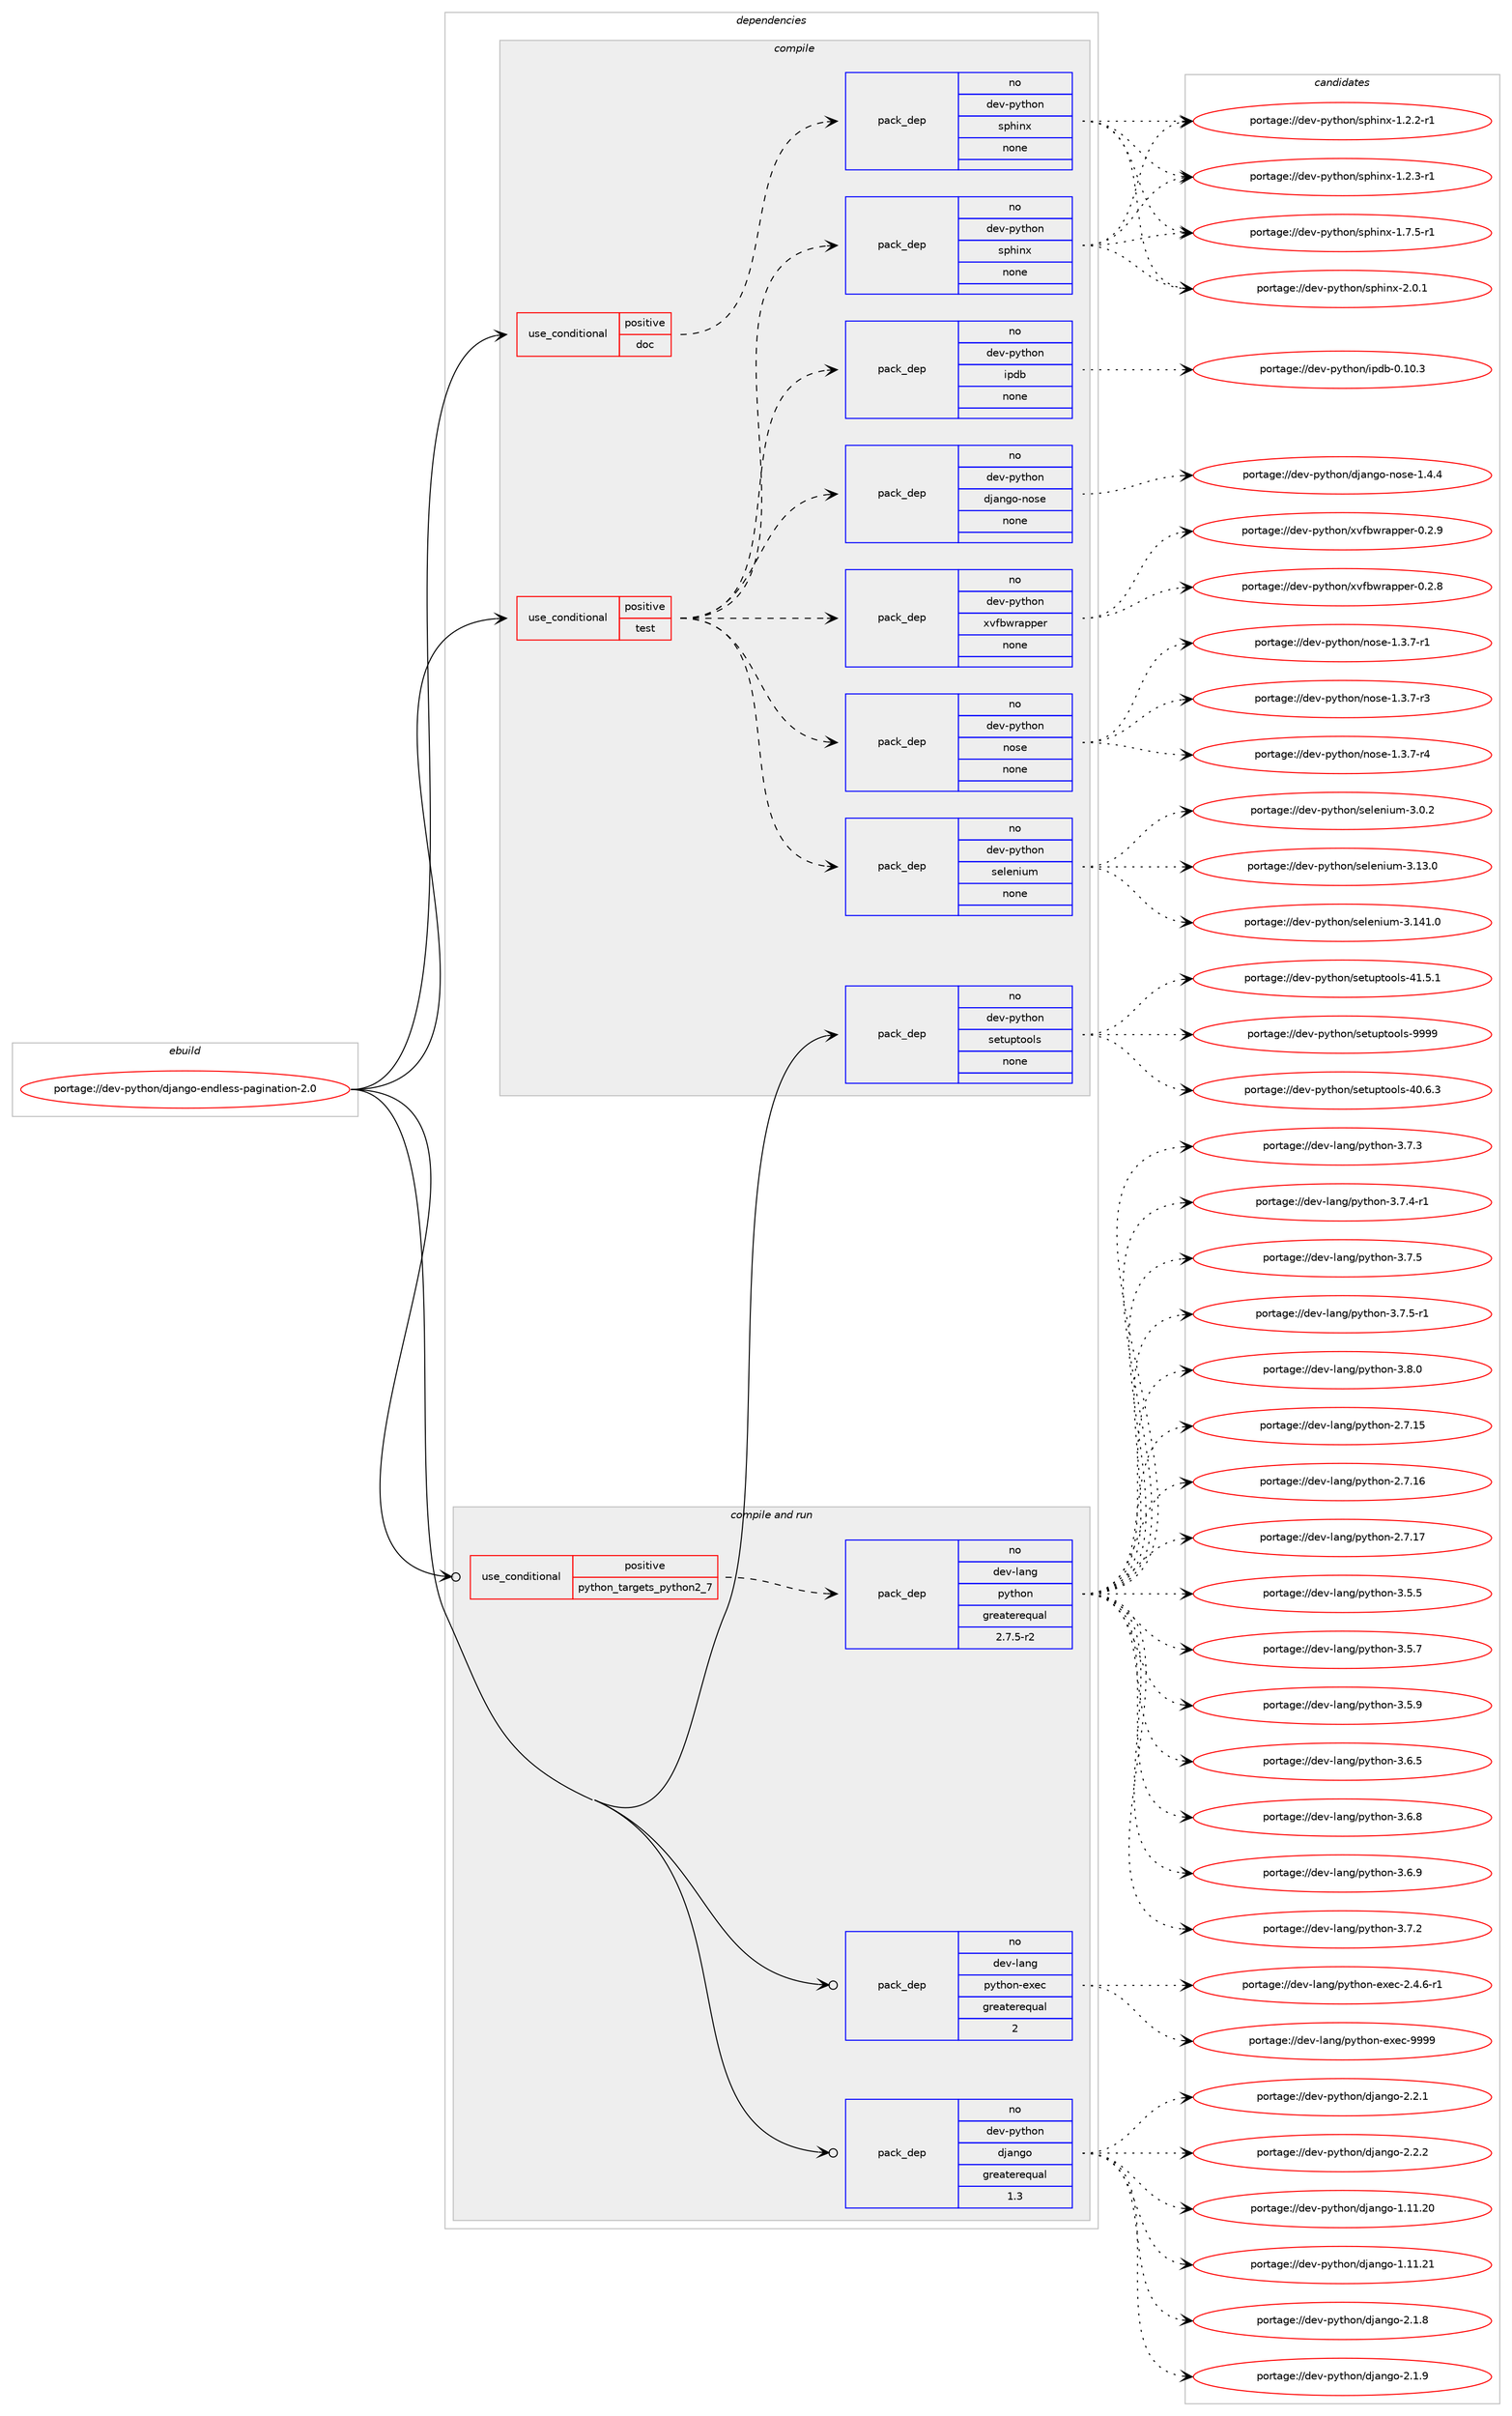 digraph prolog {

# *************
# Graph options
# *************

newrank=true;
concentrate=true;
compound=true;
graph [rankdir=LR,fontname=Helvetica,fontsize=10,ranksep=1.5];#, ranksep=2.5, nodesep=0.2];
edge  [arrowhead=vee];
node  [fontname=Helvetica,fontsize=10];

# **********
# The ebuild
# **********

subgraph cluster_leftcol {
color=gray;
rank=same;
label=<<i>ebuild</i>>;
id [label="portage://dev-python/django-endless-pagination-2.0", color=red, width=4, href="../dev-python/django-endless-pagination-2.0.svg"];
}

# ****************
# The dependencies
# ****************

subgraph cluster_midcol {
color=gray;
label=<<i>dependencies</i>>;
subgraph cluster_compile {
fillcolor="#eeeeee";
style=filled;
label=<<i>compile</i>>;
subgraph cond27869 {
dependency136990 [label=<<TABLE BORDER="0" CELLBORDER="1" CELLSPACING="0" CELLPADDING="4"><TR><TD ROWSPAN="3" CELLPADDING="10">use_conditional</TD></TR><TR><TD>positive</TD></TR><TR><TD>doc</TD></TR></TABLE>>, shape=none, color=red];
subgraph pack105796 {
dependency136991 [label=<<TABLE BORDER="0" CELLBORDER="1" CELLSPACING="0" CELLPADDING="4" WIDTH="220"><TR><TD ROWSPAN="6" CELLPADDING="30">pack_dep</TD></TR><TR><TD WIDTH="110">no</TD></TR><TR><TD>dev-python</TD></TR><TR><TD>sphinx</TD></TR><TR><TD>none</TD></TR><TR><TD></TD></TR></TABLE>>, shape=none, color=blue];
}
dependency136990:e -> dependency136991:w [weight=20,style="dashed",arrowhead="vee"];
}
id:e -> dependency136990:w [weight=20,style="solid",arrowhead="vee"];
subgraph cond27870 {
dependency136992 [label=<<TABLE BORDER="0" CELLBORDER="1" CELLSPACING="0" CELLPADDING="4"><TR><TD ROWSPAN="3" CELLPADDING="10">use_conditional</TD></TR><TR><TD>positive</TD></TR><TR><TD>test</TD></TR></TABLE>>, shape=none, color=red];
subgraph pack105797 {
dependency136993 [label=<<TABLE BORDER="0" CELLBORDER="1" CELLSPACING="0" CELLPADDING="4" WIDTH="220"><TR><TD ROWSPAN="6" CELLPADDING="30">pack_dep</TD></TR><TR><TD WIDTH="110">no</TD></TR><TR><TD>dev-python</TD></TR><TR><TD>django-nose</TD></TR><TR><TD>none</TD></TR><TR><TD></TD></TR></TABLE>>, shape=none, color=blue];
}
dependency136992:e -> dependency136993:w [weight=20,style="dashed",arrowhead="vee"];
subgraph pack105798 {
dependency136994 [label=<<TABLE BORDER="0" CELLBORDER="1" CELLSPACING="0" CELLPADDING="4" WIDTH="220"><TR><TD ROWSPAN="6" CELLPADDING="30">pack_dep</TD></TR><TR><TD WIDTH="110">no</TD></TR><TR><TD>dev-python</TD></TR><TR><TD>ipdb</TD></TR><TR><TD>none</TD></TR><TR><TD></TD></TR></TABLE>>, shape=none, color=blue];
}
dependency136992:e -> dependency136994:w [weight=20,style="dashed",arrowhead="vee"];
subgraph pack105799 {
dependency136995 [label=<<TABLE BORDER="0" CELLBORDER="1" CELLSPACING="0" CELLPADDING="4" WIDTH="220"><TR><TD ROWSPAN="6" CELLPADDING="30">pack_dep</TD></TR><TR><TD WIDTH="110">no</TD></TR><TR><TD>dev-python</TD></TR><TR><TD>nose</TD></TR><TR><TD>none</TD></TR><TR><TD></TD></TR></TABLE>>, shape=none, color=blue];
}
dependency136992:e -> dependency136995:w [weight=20,style="dashed",arrowhead="vee"];
subgraph pack105800 {
dependency136996 [label=<<TABLE BORDER="0" CELLBORDER="1" CELLSPACING="0" CELLPADDING="4" WIDTH="220"><TR><TD ROWSPAN="6" CELLPADDING="30">pack_dep</TD></TR><TR><TD WIDTH="110">no</TD></TR><TR><TD>dev-python</TD></TR><TR><TD>selenium</TD></TR><TR><TD>none</TD></TR><TR><TD></TD></TR></TABLE>>, shape=none, color=blue];
}
dependency136992:e -> dependency136996:w [weight=20,style="dashed",arrowhead="vee"];
subgraph pack105801 {
dependency136997 [label=<<TABLE BORDER="0" CELLBORDER="1" CELLSPACING="0" CELLPADDING="4" WIDTH="220"><TR><TD ROWSPAN="6" CELLPADDING="30">pack_dep</TD></TR><TR><TD WIDTH="110">no</TD></TR><TR><TD>dev-python</TD></TR><TR><TD>sphinx</TD></TR><TR><TD>none</TD></TR><TR><TD></TD></TR></TABLE>>, shape=none, color=blue];
}
dependency136992:e -> dependency136997:w [weight=20,style="dashed",arrowhead="vee"];
subgraph pack105802 {
dependency136998 [label=<<TABLE BORDER="0" CELLBORDER="1" CELLSPACING="0" CELLPADDING="4" WIDTH="220"><TR><TD ROWSPAN="6" CELLPADDING="30">pack_dep</TD></TR><TR><TD WIDTH="110">no</TD></TR><TR><TD>dev-python</TD></TR><TR><TD>xvfbwrapper</TD></TR><TR><TD>none</TD></TR><TR><TD></TD></TR></TABLE>>, shape=none, color=blue];
}
dependency136992:e -> dependency136998:w [weight=20,style="dashed",arrowhead="vee"];
}
id:e -> dependency136992:w [weight=20,style="solid",arrowhead="vee"];
subgraph pack105803 {
dependency136999 [label=<<TABLE BORDER="0" CELLBORDER="1" CELLSPACING="0" CELLPADDING="4" WIDTH="220"><TR><TD ROWSPAN="6" CELLPADDING="30">pack_dep</TD></TR><TR><TD WIDTH="110">no</TD></TR><TR><TD>dev-python</TD></TR><TR><TD>setuptools</TD></TR><TR><TD>none</TD></TR><TR><TD></TD></TR></TABLE>>, shape=none, color=blue];
}
id:e -> dependency136999:w [weight=20,style="solid",arrowhead="vee"];
}
subgraph cluster_compileandrun {
fillcolor="#eeeeee";
style=filled;
label=<<i>compile and run</i>>;
subgraph cond27871 {
dependency137000 [label=<<TABLE BORDER="0" CELLBORDER="1" CELLSPACING="0" CELLPADDING="4"><TR><TD ROWSPAN="3" CELLPADDING="10">use_conditional</TD></TR><TR><TD>positive</TD></TR><TR><TD>python_targets_python2_7</TD></TR></TABLE>>, shape=none, color=red];
subgraph pack105804 {
dependency137001 [label=<<TABLE BORDER="0" CELLBORDER="1" CELLSPACING="0" CELLPADDING="4" WIDTH="220"><TR><TD ROWSPAN="6" CELLPADDING="30">pack_dep</TD></TR><TR><TD WIDTH="110">no</TD></TR><TR><TD>dev-lang</TD></TR><TR><TD>python</TD></TR><TR><TD>greaterequal</TD></TR><TR><TD>2.7.5-r2</TD></TR></TABLE>>, shape=none, color=blue];
}
dependency137000:e -> dependency137001:w [weight=20,style="dashed",arrowhead="vee"];
}
id:e -> dependency137000:w [weight=20,style="solid",arrowhead="odotvee"];
subgraph pack105805 {
dependency137002 [label=<<TABLE BORDER="0" CELLBORDER="1" CELLSPACING="0" CELLPADDING="4" WIDTH="220"><TR><TD ROWSPAN="6" CELLPADDING="30">pack_dep</TD></TR><TR><TD WIDTH="110">no</TD></TR><TR><TD>dev-lang</TD></TR><TR><TD>python-exec</TD></TR><TR><TD>greaterequal</TD></TR><TR><TD>2</TD></TR></TABLE>>, shape=none, color=blue];
}
id:e -> dependency137002:w [weight=20,style="solid",arrowhead="odotvee"];
subgraph pack105806 {
dependency137003 [label=<<TABLE BORDER="0" CELLBORDER="1" CELLSPACING="0" CELLPADDING="4" WIDTH="220"><TR><TD ROWSPAN="6" CELLPADDING="30">pack_dep</TD></TR><TR><TD WIDTH="110">no</TD></TR><TR><TD>dev-python</TD></TR><TR><TD>django</TD></TR><TR><TD>greaterequal</TD></TR><TR><TD>1.3</TD></TR></TABLE>>, shape=none, color=blue];
}
id:e -> dependency137003:w [weight=20,style="solid",arrowhead="odotvee"];
}
subgraph cluster_run {
fillcolor="#eeeeee";
style=filled;
label=<<i>run</i>>;
}
}

# **************
# The candidates
# **************

subgraph cluster_choices {
rank=same;
color=gray;
label=<<i>candidates</i>>;

subgraph choice105796 {
color=black;
nodesep=1;
choiceportage10010111845112121116104111110471151121041051101204549465046504511449 [label="portage://dev-python/sphinx-1.2.2-r1", color=red, width=4,href="../dev-python/sphinx-1.2.2-r1.svg"];
choiceportage10010111845112121116104111110471151121041051101204549465046514511449 [label="portage://dev-python/sphinx-1.2.3-r1", color=red, width=4,href="../dev-python/sphinx-1.2.3-r1.svg"];
choiceportage10010111845112121116104111110471151121041051101204549465546534511449 [label="portage://dev-python/sphinx-1.7.5-r1", color=red, width=4,href="../dev-python/sphinx-1.7.5-r1.svg"];
choiceportage1001011184511212111610411111047115112104105110120455046484649 [label="portage://dev-python/sphinx-2.0.1", color=red, width=4,href="../dev-python/sphinx-2.0.1.svg"];
dependency136991:e -> choiceportage10010111845112121116104111110471151121041051101204549465046504511449:w [style=dotted,weight="100"];
dependency136991:e -> choiceportage10010111845112121116104111110471151121041051101204549465046514511449:w [style=dotted,weight="100"];
dependency136991:e -> choiceportage10010111845112121116104111110471151121041051101204549465546534511449:w [style=dotted,weight="100"];
dependency136991:e -> choiceportage1001011184511212111610411111047115112104105110120455046484649:w [style=dotted,weight="100"];
}
subgraph choice105797 {
color=black;
nodesep=1;
choiceportage10010111845112121116104111110471001069711010311145110111115101454946524652 [label="portage://dev-python/django-nose-1.4.4", color=red, width=4,href="../dev-python/django-nose-1.4.4.svg"];
dependency136993:e -> choiceportage10010111845112121116104111110471001069711010311145110111115101454946524652:w [style=dotted,weight="100"];
}
subgraph choice105798 {
color=black;
nodesep=1;
choiceportage10010111845112121116104111110471051121009845484649484651 [label="portage://dev-python/ipdb-0.10.3", color=red, width=4,href="../dev-python/ipdb-0.10.3.svg"];
dependency136994:e -> choiceportage10010111845112121116104111110471051121009845484649484651:w [style=dotted,weight="100"];
}
subgraph choice105799 {
color=black;
nodesep=1;
choiceportage10010111845112121116104111110471101111151014549465146554511449 [label="portage://dev-python/nose-1.3.7-r1", color=red, width=4,href="../dev-python/nose-1.3.7-r1.svg"];
choiceportage10010111845112121116104111110471101111151014549465146554511451 [label="portage://dev-python/nose-1.3.7-r3", color=red, width=4,href="../dev-python/nose-1.3.7-r3.svg"];
choiceportage10010111845112121116104111110471101111151014549465146554511452 [label="portage://dev-python/nose-1.3.7-r4", color=red, width=4,href="../dev-python/nose-1.3.7-r4.svg"];
dependency136995:e -> choiceportage10010111845112121116104111110471101111151014549465146554511449:w [style=dotted,weight="100"];
dependency136995:e -> choiceportage10010111845112121116104111110471101111151014549465146554511451:w [style=dotted,weight="100"];
dependency136995:e -> choiceportage10010111845112121116104111110471101111151014549465146554511452:w [style=dotted,weight="100"];
}
subgraph choice105800 {
color=black;
nodesep=1;
choiceportage1001011184511212111610411111047115101108101110105117109455146484650 [label="portage://dev-python/selenium-3.0.2", color=red, width=4,href="../dev-python/selenium-3.0.2.svg"];
choiceportage100101118451121211161041111104711510110810111010511710945514649514648 [label="portage://dev-python/selenium-3.13.0", color=red, width=4,href="../dev-python/selenium-3.13.0.svg"];
choiceportage10010111845112121116104111110471151011081011101051171094551464952494648 [label="portage://dev-python/selenium-3.141.0", color=red, width=4,href="../dev-python/selenium-3.141.0.svg"];
dependency136996:e -> choiceportage1001011184511212111610411111047115101108101110105117109455146484650:w [style=dotted,weight="100"];
dependency136996:e -> choiceportage100101118451121211161041111104711510110810111010511710945514649514648:w [style=dotted,weight="100"];
dependency136996:e -> choiceportage10010111845112121116104111110471151011081011101051171094551464952494648:w [style=dotted,weight="100"];
}
subgraph choice105801 {
color=black;
nodesep=1;
choiceportage10010111845112121116104111110471151121041051101204549465046504511449 [label="portage://dev-python/sphinx-1.2.2-r1", color=red, width=4,href="../dev-python/sphinx-1.2.2-r1.svg"];
choiceportage10010111845112121116104111110471151121041051101204549465046514511449 [label="portage://dev-python/sphinx-1.2.3-r1", color=red, width=4,href="../dev-python/sphinx-1.2.3-r1.svg"];
choiceportage10010111845112121116104111110471151121041051101204549465546534511449 [label="portage://dev-python/sphinx-1.7.5-r1", color=red, width=4,href="../dev-python/sphinx-1.7.5-r1.svg"];
choiceportage1001011184511212111610411111047115112104105110120455046484649 [label="portage://dev-python/sphinx-2.0.1", color=red, width=4,href="../dev-python/sphinx-2.0.1.svg"];
dependency136997:e -> choiceportage10010111845112121116104111110471151121041051101204549465046504511449:w [style=dotted,weight="100"];
dependency136997:e -> choiceportage10010111845112121116104111110471151121041051101204549465046514511449:w [style=dotted,weight="100"];
dependency136997:e -> choiceportage10010111845112121116104111110471151121041051101204549465546534511449:w [style=dotted,weight="100"];
dependency136997:e -> choiceportage1001011184511212111610411111047115112104105110120455046484649:w [style=dotted,weight="100"];
}
subgraph choice105802 {
color=black;
nodesep=1;
choiceportage10010111845112121116104111110471201181029811911497112112101114454846504656 [label="portage://dev-python/xvfbwrapper-0.2.8", color=red, width=4,href="../dev-python/xvfbwrapper-0.2.8.svg"];
choiceportage10010111845112121116104111110471201181029811911497112112101114454846504657 [label="portage://dev-python/xvfbwrapper-0.2.9", color=red, width=4,href="../dev-python/xvfbwrapper-0.2.9.svg"];
dependency136998:e -> choiceportage10010111845112121116104111110471201181029811911497112112101114454846504656:w [style=dotted,weight="100"];
dependency136998:e -> choiceportage10010111845112121116104111110471201181029811911497112112101114454846504657:w [style=dotted,weight="100"];
}
subgraph choice105803 {
color=black;
nodesep=1;
choiceportage100101118451121211161041111104711510111611711211611111110811545524846544651 [label="portage://dev-python/setuptools-40.6.3", color=red, width=4,href="../dev-python/setuptools-40.6.3.svg"];
choiceportage100101118451121211161041111104711510111611711211611111110811545524946534649 [label="portage://dev-python/setuptools-41.5.1", color=red, width=4,href="../dev-python/setuptools-41.5.1.svg"];
choiceportage10010111845112121116104111110471151011161171121161111111081154557575757 [label="portage://dev-python/setuptools-9999", color=red, width=4,href="../dev-python/setuptools-9999.svg"];
dependency136999:e -> choiceportage100101118451121211161041111104711510111611711211611111110811545524846544651:w [style=dotted,weight="100"];
dependency136999:e -> choiceportage100101118451121211161041111104711510111611711211611111110811545524946534649:w [style=dotted,weight="100"];
dependency136999:e -> choiceportage10010111845112121116104111110471151011161171121161111111081154557575757:w [style=dotted,weight="100"];
}
subgraph choice105804 {
color=black;
nodesep=1;
choiceportage10010111845108971101034711212111610411111045504655464953 [label="portage://dev-lang/python-2.7.15", color=red, width=4,href="../dev-lang/python-2.7.15.svg"];
choiceportage10010111845108971101034711212111610411111045504655464954 [label="portage://dev-lang/python-2.7.16", color=red, width=4,href="../dev-lang/python-2.7.16.svg"];
choiceportage10010111845108971101034711212111610411111045504655464955 [label="portage://dev-lang/python-2.7.17", color=red, width=4,href="../dev-lang/python-2.7.17.svg"];
choiceportage100101118451089711010347112121116104111110455146534653 [label="portage://dev-lang/python-3.5.5", color=red, width=4,href="../dev-lang/python-3.5.5.svg"];
choiceportage100101118451089711010347112121116104111110455146534655 [label="portage://dev-lang/python-3.5.7", color=red, width=4,href="../dev-lang/python-3.5.7.svg"];
choiceportage100101118451089711010347112121116104111110455146534657 [label="portage://dev-lang/python-3.5.9", color=red, width=4,href="../dev-lang/python-3.5.9.svg"];
choiceportage100101118451089711010347112121116104111110455146544653 [label="portage://dev-lang/python-3.6.5", color=red, width=4,href="../dev-lang/python-3.6.5.svg"];
choiceportage100101118451089711010347112121116104111110455146544656 [label="portage://dev-lang/python-3.6.8", color=red, width=4,href="../dev-lang/python-3.6.8.svg"];
choiceportage100101118451089711010347112121116104111110455146544657 [label="portage://dev-lang/python-3.6.9", color=red, width=4,href="../dev-lang/python-3.6.9.svg"];
choiceportage100101118451089711010347112121116104111110455146554650 [label="portage://dev-lang/python-3.7.2", color=red, width=4,href="../dev-lang/python-3.7.2.svg"];
choiceportage100101118451089711010347112121116104111110455146554651 [label="portage://dev-lang/python-3.7.3", color=red, width=4,href="../dev-lang/python-3.7.3.svg"];
choiceportage1001011184510897110103471121211161041111104551465546524511449 [label="portage://dev-lang/python-3.7.4-r1", color=red, width=4,href="../dev-lang/python-3.7.4-r1.svg"];
choiceportage100101118451089711010347112121116104111110455146554653 [label="portage://dev-lang/python-3.7.5", color=red, width=4,href="../dev-lang/python-3.7.5.svg"];
choiceportage1001011184510897110103471121211161041111104551465546534511449 [label="portage://dev-lang/python-3.7.5-r1", color=red, width=4,href="../dev-lang/python-3.7.5-r1.svg"];
choiceportage100101118451089711010347112121116104111110455146564648 [label="portage://dev-lang/python-3.8.0", color=red, width=4,href="../dev-lang/python-3.8.0.svg"];
dependency137001:e -> choiceportage10010111845108971101034711212111610411111045504655464953:w [style=dotted,weight="100"];
dependency137001:e -> choiceportage10010111845108971101034711212111610411111045504655464954:w [style=dotted,weight="100"];
dependency137001:e -> choiceportage10010111845108971101034711212111610411111045504655464955:w [style=dotted,weight="100"];
dependency137001:e -> choiceportage100101118451089711010347112121116104111110455146534653:w [style=dotted,weight="100"];
dependency137001:e -> choiceportage100101118451089711010347112121116104111110455146534655:w [style=dotted,weight="100"];
dependency137001:e -> choiceportage100101118451089711010347112121116104111110455146534657:w [style=dotted,weight="100"];
dependency137001:e -> choiceportage100101118451089711010347112121116104111110455146544653:w [style=dotted,weight="100"];
dependency137001:e -> choiceportage100101118451089711010347112121116104111110455146544656:w [style=dotted,weight="100"];
dependency137001:e -> choiceportage100101118451089711010347112121116104111110455146544657:w [style=dotted,weight="100"];
dependency137001:e -> choiceportage100101118451089711010347112121116104111110455146554650:w [style=dotted,weight="100"];
dependency137001:e -> choiceportage100101118451089711010347112121116104111110455146554651:w [style=dotted,weight="100"];
dependency137001:e -> choiceportage1001011184510897110103471121211161041111104551465546524511449:w [style=dotted,weight="100"];
dependency137001:e -> choiceportage100101118451089711010347112121116104111110455146554653:w [style=dotted,weight="100"];
dependency137001:e -> choiceportage1001011184510897110103471121211161041111104551465546534511449:w [style=dotted,weight="100"];
dependency137001:e -> choiceportage100101118451089711010347112121116104111110455146564648:w [style=dotted,weight="100"];
}
subgraph choice105805 {
color=black;
nodesep=1;
choiceportage10010111845108971101034711212111610411111045101120101994550465246544511449 [label="portage://dev-lang/python-exec-2.4.6-r1", color=red, width=4,href="../dev-lang/python-exec-2.4.6-r1.svg"];
choiceportage10010111845108971101034711212111610411111045101120101994557575757 [label="portage://dev-lang/python-exec-9999", color=red, width=4,href="../dev-lang/python-exec-9999.svg"];
dependency137002:e -> choiceportage10010111845108971101034711212111610411111045101120101994550465246544511449:w [style=dotted,weight="100"];
dependency137002:e -> choiceportage10010111845108971101034711212111610411111045101120101994557575757:w [style=dotted,weight="100"];
}
subgraph choice105806 {
color=black;
nodesep=1;
choiceportage1001011184511212111610411111047100106971101031114549464949465048 [label="portage://dev-python/django-1.11.20", color=red, width=4,href="../dev-python/django-1.11.20.svg"];
choiceportage1001011184511212111610411111047100106971101031114549464949465049 [label="portage://dev-python/django-1.11.21", color=red, width=4,href="../dev-python/django-1.11.21.svg"];
choiceportage100101118451121211161041111104710010697110103111455046494656 [label="portage://dev-python/django-2.1.8", color=red, width=4,href="../dev-python/django-2.1.8.svg"];
choiceportage100101118451121211161041111104710010697110103111455046494657 [label="portage://dev-python/django-2.1.9", color=red, width=4,href="../dev-python/django-2.1.9.svg"];
choiceportage100101118451121211161041111104710010697110103111455046504649 [label="portage://dev-python/django-2.2.1", color=red, width=4,href="../dev-python/django-2.2.1.svg"];
choiceportage100101118451121211161041111104710010697110103111455046504650 [label="portage://dev-python/django-2.2.2", color=red, width=4,href="../dev-python/django-2.2.2.svg"];
dependency137003:e -> choiceportage1001011184511212111610411111047100106971101031114549464949465048:w [style=dotted,weight="100"];
dependency137003:e -> choiceportage1001011184511212111610411111047100106971101031114549464949465049:w [style=dotted,weight="100"];
dependency137003:e -> choiceportage100101118451121211161041111104710010697110103111455046494656:w [style=dotted,weight="100"];
dependency137003:e -> choiceportage100101118451121211161041111104710010697110103111455046494657:w [style=dotted,weight="100"];
dependency137003:e -> choiceportage100101118451121211161041111104710010697110103111455046504649:w [style=dotted,weight="100"];
dependency137003:e -> choiceportage100101118451121211161041111104710010697110103111455046504650:w [style=dotted,weight="100"];
}
}

}
